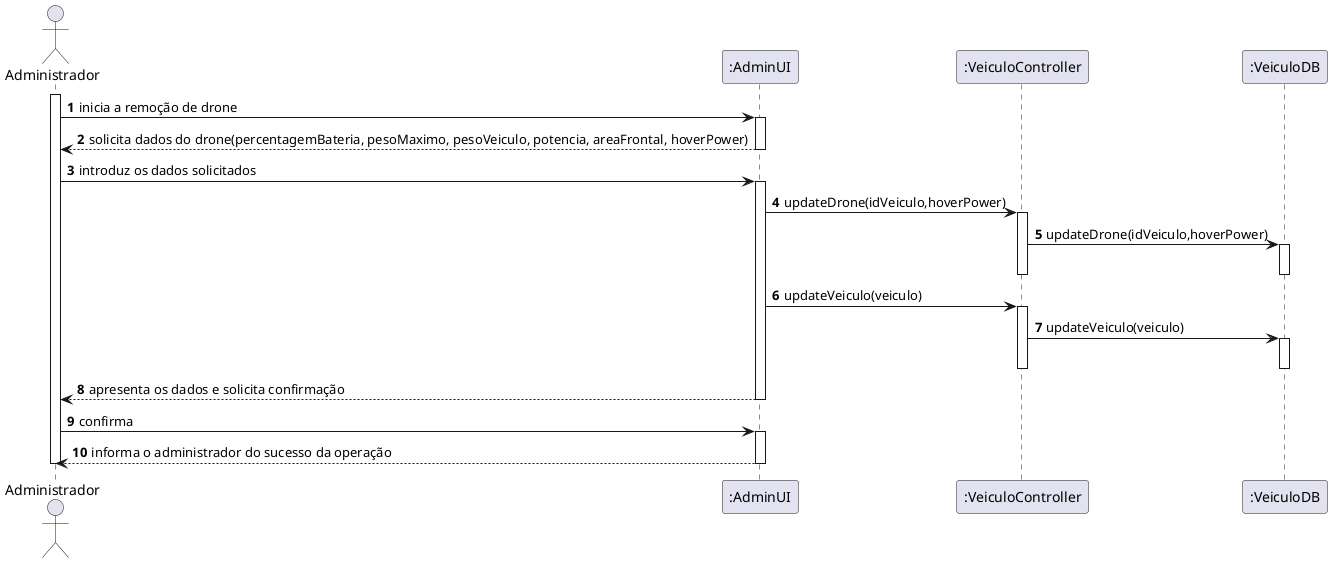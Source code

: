 @startuml
autonumber

actor "Administrador" as ADMIN

participant ":AdminUI" as UI
participant ":VeiculoController" as CTRL
participant ":VeiculoDB" as DRDB


activate ADMIN
ADMIN -> UI : inicia a remoção de drone
activate UI
  
UI --> ADMIN : solicita dados do drone(percentagemBateria, pesoMaximo, pesoVeiculo, potencia, areaFrontal, hoverPower)
deactivate UI

ADMIN -> UI : introduz os dados solicitados
activate UI
UI -> CTRL : updateDrone(idVeiculo,hoverPower)
activate CTRL
CTRL -> DRDB : updateDrone(idVeiculo,hoverPower)
activate DRDB
deactivate DRDB
deactivate CTRL
UI -> CTRL : updateVeiculo(veiculo)
activate CTRL
CTRL -> DRDB : updateVeiculo(veiculo)
activate DRDB
deactivate DRDB
deactivate CTRL
UI --> ADMIN : apresenta os dados e solicita confirmação
deactivate UI

ADMIN -> UI : confirma
activate UI
UI --> ADMIN : informa o administrador do sucesso da operação
deactivate UI
deactivate ADMIN

@enduml
